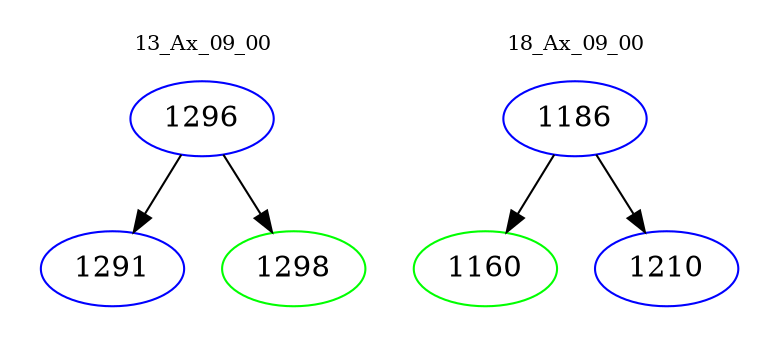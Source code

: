 digraph{
subgraph cluster_0 {
color = white
label = "13_Ax_09_00";
fontsize=10;
T0_1296 [label="1296", color="blue"]
T0_1296 -> T0_1291 [color="black"]
T0_1291 [label="1291", color="blue"]
T0_1296 -> T0_1298 [color="black"]
T0_1298 [label="1298", color="green"]
}
subgraph cluster_1 {
color = white
label = "18_Ax_09_00";
fontsize=10;
T1_1186 [label="1186", color="blue"]
T1_1186 -> T1_1160 [color="black"]
T1_1160 [label="1160", color="green"]
T1_1186 -> T1_1210 [color="black"]
T1_1210 [label="1210", color="blue"]
}
}

